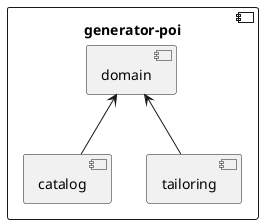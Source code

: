 @startuml Ebene2.png

skinparam componentStyle uml2
'skinparam component {
'  BorderColor #grey
'  BackgroundColor #white
'}
component [generator-poi] {
    [domain]

    [catalog]
    [domain] <-- [catalog]

    [tailoring]
    [domain] <-- [tailoring]

}
@enduml
